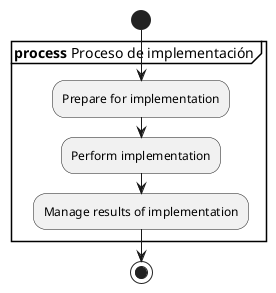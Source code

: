 @startuml
start
partition "**process** Proceso de implementación" {
  :Prepare for implementation;
  :Perform implementation;
  :Manage results of implementation;

}
stop

@enduml